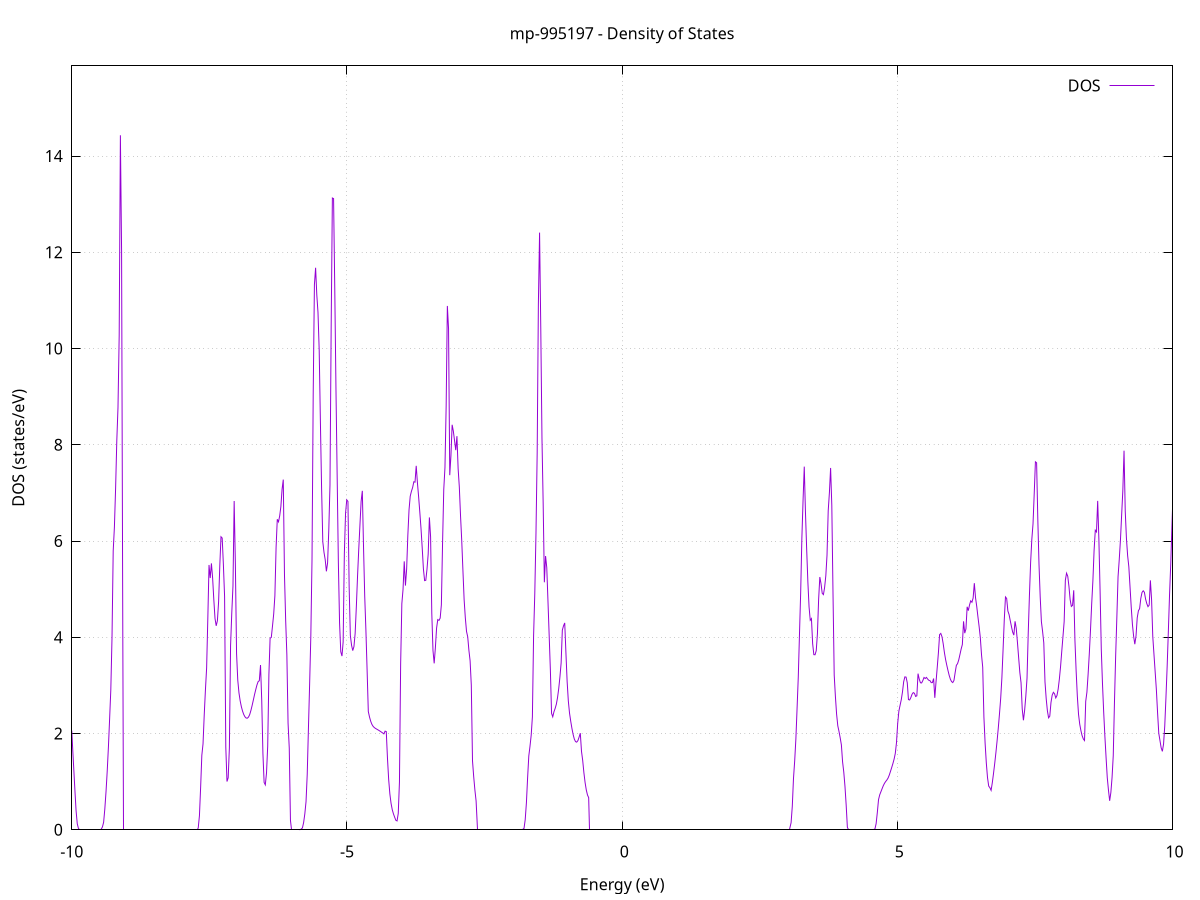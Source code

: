 set title 'mp-995197 - Density of States'
set xlabel 'Energy (eV)'
set ylabel 'DOS (states/eV)'
set grid
set xrange [-10:10]
set yrange [0:15.874]
set xzeroaxis lt -1
set terminal png size 800,600
set output 'mp-995197_dos_gnuplot.png'
plot '-' using 1:2 with lines title 'DOS'
-18.757500 0.000000
-18.735700 0.000000
-18.713900 0.000000
-18.692200 0.000000
-18.670400 0.000000
-18.648700 0.000000
-18.626900 0.000000
-18.605100 0.000000
-18.583400 0.000000
-18.561600 0.000000
-18.539800 0.000000
-18.518100 0.000000
-18.496300 0.000000
-18.474600 0.000000
-18.452800 0.000000
-18.431000 0.000000
-18.409300 0.000000
-18.387500 0.000000
-18.365800 0.000000
-18.344000 0.000000
-18.322200 0.000000
-18.300500 0.000000
-18.278700 0.000000
-18.256900 0.000000
-18.235200 0.000000
-18.213400 0.000000
-18.191700 0.000000
-18.169900 0.000000
-18.148100 0.000000
-18.126400 0.000000
-18.104600 0.000000
-18.082900 0.000000
-18.061100 0.000000
-18.039300 0.000000
-18.017600 0.000000
-17.995800 0.000000
-17.974000 0.000000
-17.952300 0.000000
-17.930500 0.000000
-17.908800 0.000000
-17.887000 0.000000
-17.865200 0.000000
-17.843500 0.000000
-17.821700 0.000000
-17.799900 0.000000
-17.778200 0.000000
-17.756400 0.000000
-17.734700 0.000000
-17.712900 0.000000
-17.691100 0.000000
-17.669400 0.000000
-17.647600 0.000000
-17.625900 0.000000
-17.604100 0.000000
-17.582300 0.000000
-17.560600 0.000000
-17.538800 0.000000
-17.517000 0.000000
-17.495300 0.000000
-17.473500 0.000000
-17.451800 0.000000
-17.430000 0.000000
-17.408200 0.000000
-17.386500 0.000000
-17.364700 0.000000
-17.342900 0.000000
-17.321200 0.000000
-17.299400 0.000000
-17.277700 0.000000
-17.255900 0.000000
-17.234100 0.000000
-17.212400 0.000000
-17.190600 0.000000
-17.168900 0.000000
-17.147100 0.000000
-17.125300 0.000000
-17.103600 0.000000
-17.081800 0.000000
-17.060000 0.000000
-17.038300 0.000000
-17.016500 0.000000
-16.994800 0.000000
-16.973000 0.000000
-16.951200 0.000000
-16.929500 0.000000
-16.907700 0.000000
-16.885900 0.000000
-16.864200 0.000000
-16.842400 0.000000
-16.820700 0.000000
-16.798900 0.000000
-16.777100 0.004400
-16.755400 0.669600
-16.733600 3.167300
-16.711900 5.833600
-16.690100 6.596200
-16.668300 9.442000
-16.646600 9.732300
-16.624800 8.279300
-16.603000 7.710900
-16.581300 7.729100
-16.559500 8.950400
-16.537800 10.431700
-16.516000 7.402600
-16.494200 4.237000
-16.472500 1.490600
-16.450700 0.095100
-16.428900 0.000000
-16.407200 0.000000
-16.385400 0.000000
-16.363700 0.000000
-16.341900 0.000000
-16.320100 0.000000
-16.298400 0.000000
-16.276600 0.000000
-16.254900 0.000000
-16.233100 0.000000
-16.211300 0.000000
-16.189600 0.000000
-16.167800 0.000000
-16.146000 0.000000
-16.124300 0.000000
-16.102500 0.000000
-16.080800 0.000000
-16.059000 0.000000
-16.037200 0.000000
-16.015500 0.000000
-15.993700 0.000000
-15.971900 0.000000
-15.950200 0.000000
-15.928400 0.000000
-15.906700 0.000000
-15.884900 0.000000
-15.863100 0.000000
-15.841400 0.000000
-15.819600 0.000000
-15.797900 0.000000
-15.776100 0.000000
-15.754300 0.000000
-15.732600 0.000000
-15.710800 0.000000
-15.689000 0.000000
-15.667300 0.000000
-15.645500 0.000000
-15.623800 0.000000
-15.602000 0.000000
-15.580200 0.000000
-15.558500 0.000000
-15.536700 0.000000
-15.515000 0.000000
-15.493200 0.000000
-15.471400 0.047900
-15.449700 0.486500
-15.427900 1.352000
-15.406100 2.826100
-15.384400 4.243200
-15.362600 3.640800
-15.340900 3.587400
-15.319100 3.373800
-15.297300 3.101500
-15.275600 2.800100
-15.253800 2.472200
-15.232000 2.220000
-15.210300 2.056700
-15.188500 1.947400
-15.166800 1.857000
-15.145000 1.782900
-15.123200 1.724600
-15.101500 1.676300
-15.079700 1.633800
-15.058000 1.596900
-15.036200 1.565900
-15.014400 1.541700
-14.992700 1.523800
-14.970900 1.510800
-14.949100 1.502500
-14.927400 1.499000
-14.905600 1.500300
-14.883900 1.507200
-14.862100 1.522300
-14.840300 1.546400
-14.818600 1.579400
-14.796800 1.621400
-14.775000 1.672300
-14.753300 1.727500
-14.731500 1.782100
-14.709800 1.836200
-14.688000 1.890000
-14.666200 1.944000
-14.644500 1.988300
-14.622700 2.022600
-14.601000 2.227100
-14.579200 2.164500
-14.557400 1.877000
-14.535700 1.593000
-14.513900 1.312300
-14.492100 1.035000
-14.470400 0.825800
-14.448600 0.714300
-14.426900 0.620700
-14.405100 0.528500
-14.383300 0.437700
-14.361600 0.348300
-14.339800 0.260200
-14.318000 0.178600
-14.296300 0.127100
-14.274500 0.092900
-14.252800 0.063100
-14.231000 0.037800
-14.209200 0.017000
-14.187500 0.002200
-14.165700 0.000000
-14.144000 0.000000
-14.122200 0.000000
-14.100400 0.003300
-14.078700 0.030400
-14.056900 0.070200
-14.035100 0.121000
-14.013400 0.182500
-13.991600 0.307300
-13.969900 0.458200
-13.948100 0.617800
-13.926300 0.786000
-13.904600 0.979300
-13.882800 1.367400
-13.861000 1.798200
-13.839300 2.258000
-13.817500 2.746700
-13.795800 3.264400
-13.774000 3.496700
-13.752200 3.532200
-13.730500 3.587000
-13.708700 3.648000
-13.687000 3.715200
-13.665200 3.793300
-13.643400 4.755100
-13.621700 7.316800
-13.599900 15.288300
-13.578100 17.750400
-13.556400 11.376400
-13.534600 7.819300
-13.512900 3.227400
-13.491100 2.394900
-13.469300 2.376300
-13.447600 2.296100
-13.425800 2.154500
-13.404000 1.985600
-13.382300 1.852100
-13.360500 1.730800
-13.338800 1.621800
-13.317000 1.524900
-13.295200 1.440300
-13.273500 1.367900
-13.251700 1.307700
-13.230000 1.263300
-13.208200 1.225500
-13.186400 1.190800
-13.164700 1.159100
-13.142900 1.130400
-13.121100 1.104600
-13.099400 1.083900
-13.077600 1.065800
-13.055900 1.049600
-13.034100 1.035100
-13.012300 1.022500
-12.990600 1.011700
-12.968800 1.003600
-12.947000 0.996900
-12.925300 0.991700
-12.903500 0.988000
-12.881800 0.985800
-12.860000 0.985000
-12.838200 0.985600
-12.816500 0.987900
-12.794700 0.992700
-12.773000 1.000200
-12.751200 1.010400
-12.729400 1.023300
-12.707700 1.039000
-12.685900 1.057400
-12.664100 1.078500
-12.642400 1.102400
-12.620600 1.128900
-12.598900 1.156100
-12.577100 1.182500
-12.555300 1.207900
-12.533600 1.232400
-12.511800 1.256000
-12.490100 1.278600
-12.468300 1.300300
-12.446500 1.321000
-12.424800 1.342700
-12.403000 1.367400
-12.381200 1.386400
-12.359500 1.399100
-12.337700 1.405600
-12.316000 1.405900
-12.294200 1.399900
-12.272400 1.777300
-12.250700 1.526700
-12.228900 1.254400
-12.207100 0.998700
-12.185400 0.759700
-12.163600 0.537300
-12.141900 0.418200
-12.120100 0.344700
-12.098300 0.274600
-12.076600 0.207800
-12.054800 0.144500
-12.033100 0.084900
-12.011300 0.054400
-11.989500 0.032600
-11.967800 0.015400
-11.946000 0.003700
-11.924200 0.000000
-11.902500 0.000000
-11.880700 0.000000
-11.859000 0.000000
-11.837200 0.000000
-11.815400 0.000000
-11.793700 0.000000
-11.771900 0.000000
-11.750100 0.000000
-11.728400 0.000000
-11.706600 0.000000
-11.684900 0.000000
-11.663100 0.000000
-11.641300 0.000000
-11.619600 0.001700
-11.597800 0.008300
-11.576100 0.020800
-11.554300 0.038900
-11.532500 0.060900
-11.510800 0.087400
-11.489000 0.132300
-11.467200 0.195200
-11.445500 0.260700
-11.423700 0.327600
-11.402000 0.395900
-11.380200 0.465700
-11.358400 0.536800
-11.336700 0.609400
-11.314900 0.776100
-11.293100 0.992800
-11.271400 1.214700
-11.249600 1.441600
-11.227900 1.673500
-11.206100 1.890300
-11.184300 1.583800
-11.162600 1.569200
-11.140800 1.549000
-11.119100 1.523300
-11.097300 1.493400
-11.075500 1.463000
-11.053800 1.433600
-11.032000 1.404000
-11.010200 1.373500
-10.988500 1.342100
-10.966700 1.309900
-10.945000 1.277900
-10.923200 1.247800
-10.901400 1.220700
-10.879700 1.197600
-10.857900 1.178300
-10.836100 1.163000
-10.814400 1.151600
-10.792600 1.144100
-10.770900 1.140100
-10.749100 1.139200
-10.727300 1.140800
-10.705600 1.144700
-10.683800 1.150800
-10.662100 1.159100
-10.640300 1.169700
-10.618500 1.182600
-10.596800 1.198200
-10.575000 1.218300
-10.553200 1.242400
-10.531500 1.269600
-10.509700 1.300200
-10.488000 1.334100
-10.466200 1.371200
-10.444400 1.412000
-10.422700 1.468800
-10.400900 1.535900
-10.379100 1.612500
-10.357400 1.698700
-10.335600 1.893700
-10.313900 3.189600
-10.292100 4.883800
-10.270300 7.254900
-10.248600 9.207500
-10.226800 14.676400
-10.205100 15.932700
-10.183300 12.207400
-10.161500 10.934000
-10.139800 8.207800
-10.118000 7.141300
-10.096200 6.423600
-10.074500 5.440300
-10.052700 4.354200
-10.031000 3.323700
-10.009200 2.276700
-9.987400 1.761900
-9.965700 1.297700
-9.943900 0.832700
-9.922200 0.396900
-9.900400 0.123600
-9.878600 0.025900
-9.856900 0.000000
-9.835100 0.000000
-9.813300 0.000000
-9.791600 0.000000
-9.769800 0.000000
-9.748100 0.000000
-9.726300 0.000000
-9.704500 0.000000
-9.682800 0.000000
-9.661000 0.000000
-9.639200 0.000000
-9.617500 0.000000
-9.595700 0.000000
-9.574000 0.000000
-9.552200 0.000000
-9.530400 0.000000
-9.508700 0.000000
-9.486900 0.000000
-9.465200 0.011700
-9.443400 0.059200
-9.421600 0.154900
-9.399900 0.432200
-9.378100 0.791000
-9.356300 1.218100
-9.334600 1.719000
-9.312800 2.301600
-9.291100 2.907400
-9.269300 3.990100
-9.247500 5.797500
-9.225800 6.286800
-9.204000 7.096100
-9.182200 8.088900
-9.160500 8.773600
-9.138700 10.274700
-9.117000 14.431300
-9.095200 12.022600
-9.073400 4.114800
-9.051700 0.000000
-9.029900 0.000000
-9.008200 0.000000
-8.986400 0.000000
-8.964600 0.000000
-8.942900 0.000000
-8.921100 0.000000
-8.899300 0.000000
-8.877600 0.000000
-8.855800 0.000000
-8.834100 0.000000
-8.812300 0.000000
-8.790500 0.000000
-8.768800 0.000000
-8.747000 0.000000
-8.725200 0.000000
-8.703500 0.000000
-8.681700 0.000000
-8.660000 0.000000
-8.638200 0.000000
-8.616400 0.000000
-8.594700 0.000000
-8.572900 0.000000
-8.551200 0.000000
-8.529400 0.000000
-8.507600 0.000000
-8.485900 0.000000
-8.464100 0.000000
-8.442300 0.000000
-8.420600 0.000000
-8.398800 0.000000
-8.377100 0.000000
-8.355300 0.000000
-8.333500 0.000000
-8.311800 0.000000
-8.290000 0.000000
-8.268200 0.000000
-8.246500 0.000000
-8.224700 0.000000
-8.203000 0.000000
-8.181200 0.000000
-8.159400 0.000000
-8.137700 0.000000
-8.115900 0.000000
-8.094200 0.000000
-8.072400 0.000000
-8.050600 0.000000
-8.028900 0.000000
-8.007100 0.000000
-7.985300 0.000000
-7.963600 0.000000
-7.941800 0.000000
-7.920100 0.000000
-7.898300 0.000000
-7.876500 0.000000
-7.854800 0.000000
-7.833000 0.000000
-7.811200 0.000000
-7.789500 0.000000
-7.767700 0.000000
-7.746000 0.000000
-7.724200 0.000000
-7.702400 0.040300
-7.680700 0.291500
-7.658900 0.886400
-7.637200 1.547500
-7.615400 1.784300
-7.593600 2.386100
-7.571900 2.903700
-7.550100 3.363700
-7.528300 4.394500
-7.506600 5.502600
-7.484800 5.231500
-7.463100 5.535900
-7.441300 5.235000
-7.419500 4.782600
-7.397800 4.392200
-7.376000 4.238300
-7.354200 4.343800
-7.332500 4.737000
-7.310700 5.488700
-7.289000 6.089200
-7.267200 6.062200
-7.245400 5.507000
-7.223700 4.846700
-7.201900 1.721300
-7.180200 1.002800
-7.158400 1.080600
-7.136600 1.701600
-7.114900 3.827300
-7.093100 4.505500
-7.071300 5.063400
-7.049600 6.831900
-7.027800 5.525600
-7.006100 3.663500
-6.984300 3.109200
-6.962500 2.846300
-6.940800 2.679900
-6.919000 2.558400
-6.897300 2.465300
-6.875500 2.395200
-6.853700 2.348100
-6.832000 2.321900
-6.810200 2.318900
-6.788400 2.343100
-6.766700 2.396200
-6.744900 2.481200
-6.723200 2.583400
-6.701400 2.694500
-6.679600 2.808900
-6.657900 2.911300
-6.636100 3.007600
-6.614300 3.078600
-6.592600 3.097500
-6.570800 3.423000
-6.549100 2.702800
-6.527300 1.586600
-6.505500 0.984500
-6.483800 0.933600
-6.462000 1.180200
-6.440300 1.738100
-6.418500 3.229200
-6.396700 3.982000
-6.375000 3.996900
-6.353200 4.234400
-6.331400 4.483300
-6.309700 4.864700
-6.287900 5.867600
-6.266200 6.452300
-6.244400 6.399100
-6.222600 6.521300
-6.200900 6.717500
-6.179100 7.077500
-6.157300 7.276700
-6.135600 5.303200
-6.113800 4.347300
-6.092100 3.637200
-6.070300 2.217000
-6.048500 1.695000
-6.026800 0.194500
-6.005000 0.000000
-5.983300 0.000000
-5.961500 0.000000
-5.939700 0.000000
-5.918000 0.000000
-5.896200 0.000000
-5.874400 0.000000
-5.852700 0.002600
-5.830900 0.014300
-5.809200 0.039500
-5.787400 0.150800
-5.765600 0.332400
-5.743900 0.583400
-5.722100 1.152300
-5.700300 2.102500
-5.678600 3.022600
-5.656800 4.024400
-5.635100 5.621500
-5.613300 9.083700
-5.591500 11.326000
-5.569800 11.678900
-5.548000 11.111200
-5.526300 10.747800
-5.504500 9.962600
-5.482700 8.477400
-5.461000 7.091000
-5.439200 5.983100
-5.417400 5.764900
-5.395700 5.614700
-5.373900 5.370500
-5.352200 5.547200
-5.330400 6.229700
-5.308600 7.163200
-5.286900 10.462200
-5.265100 13.128300
-5.243300 13.115700
-5.221600 11.232600
-5.199800 9.152700
-5.178100 7.340100
-5.156300 5.547600
-5.134500 4.296600
-5.112800 3.699800
-5.091000 3.609400
-5.069300 3.904700
-5.047500 5.740700
-5.025700 6.578900
-5.004000 6.856500
-4.982200 6.823200
-4.960400 5.053300
-4.938700 4.039000
-4.916900 3.836900
-4.895200 3.723400
-4.873400 3.805200
-4.851600 4.078700
-4.829900 4.629900
-4.808100 5.264300
-4.786300 5.820500
-4.764600 6.326800
-4.742800 6.823700
-4.721100 7.043500
-4.699300 5.883500
-4.677500 4.855600
-4.655800 4.141300
-4.634000 3.311700
-4.612300 2.457900
-4.590500 2.343900
-4.568700 2.254900
-4.547000 2.190900
-4.525200 2.150000
-4.503400 2.124100
-4.481700 2.106100
-4.459900 2.091700
-4.438200 2.077200
-4.416400 2.061800
-4.394600 2.045700
-4.372900 2.028900
-4.351100 2.011300
-4.329400 1.992900
-4.307600 2.049300
-4.285800 2.041100
-4.264100 1.487100
-4.242300 1.044900
-4.220500 0.744000
-4.198800 0.548100
-4.177000 0.416400
-4.155300 0.330200
-4.133500 0.260600
-4.111700 0.196400
-4.090000 0.183700
-4.068200 0.340200
-4.046400 0.990400
-4.024700 3.444300
-4.002900 4.700300
-3.981200 4.993700
-3.959400 5.578300
-3.937600 5.074000
-3.915900 5.417100
-3.894100 6.115600
-3.872400 6.646200
-3.850600 6.932500
-3.828800 7.033500
-3.807100 7.111100
-3.785300 7.231500
-3.763500 7.223500
-3.741800 7.563100
-3.720000 7.213800
-3.698300 6.923600
-3.676500 6.601100
-3.654700 6.261100
-3.633000 5.861900
-3.611200 5.423500
-3.589400 5.177700
-3.567700 5.184800
-3.545900 5.415200
-3.524200 5.728900
-3.502400 6.490300
-3.480600 6.088600
-3.458900 4.501200
-3.437100 3.724700
-3.415400 3.458500
-3.393600 3.783700
-3.371800 4.190700
-3.350100 4.367700
-3.328300 4.351000
-3.306500 4.398800
-3.284800 4.673300
-3.263000 5.956000
-3.241300 7.069200
-3.219500 7.526000
-3.197700 8.805200
-3.176000 10.885400
-3.154200 10.409400
-3.132400 7.368200
-3.110700 7.776000
-3.088900 8.415900
-3.067200 8.283300
-3.045400 8.086800
-3.023600 7.889100
-3.001900 8.179800
-2.980100 7.503700
-2.958400 7.121300
-2.936600 6.527700
-2.914800 6.010000
-2.893100 5.388700
-2.871300 4.782800
-2.849500 4.404300
-2.827800 4.122900
-2.806000 4.008400
-2.784300 3.727200
-2.762500 3.509500
-2.740700 3.003900
-2.719000 1.431900
-2.697200 1.102400
-2.675400 0.824900
-2.653700 0.599200
-2.631900 0.000000
-2.610200 0.000000
-2.588400 0.000000
-2.566600 0.000000
-2.544900 0.000000
-2.523100 0.000000
-2.501400 0.000000
-2.479600 0.000000
-2.457800 0.000000
-2.436100 0.000000
-2.414300 0.000000
-2.392500 0.000000
-2.370800 0.000000
-2.349000 0.000000
-2.327300 0.000000
-2.305500 0.000000
-2.283700 0.000000
-2.262000 0.000000
-2.240200 0.000000
-2.218400 0.000000
-2.196700 0.000000
-2.174900 0.000000
-2.153200 0.000000
-2.131400 0.000000
-2.109600 0.000000
-2.087900 0.000000
-2.066100 0.000000
-2.044400 0.000000
-2.022600 0.000000
-2.000800 0.000000
-1.979100 0.000000
-1.957300 0.000000
-1.935500 0.000000
-1.913800 0.000000
-1.892000 0.000000
-1.870300 0.000000
-1.848500 0.000000
-1.826700 0.000000
-1.805000 0.000000
-1.783200 0.027700
-1.761500 0.208600
-1.739700 0.558100
-1.717900 1.076500
-1.696200 1.532700
-1.674400 1.734800
-1.652600 1.966500
-1.630900 2.345100
-1.609100 4.031700
-1.587400 4.907100
-1.565600 6.163200
-1.543800 7.833500
-1.522100 10.925700
-1.500300 12.409400
-1.478500 10.422600
-1.456800 8.141300
-1.435000 6.781400
-1.413300 5.143000
-1.391500 5.688600
-1.369700 5.449800
-1.348000 4.758700
-1.326200 4.045500
-1.304500 3.330500
-1.282700 2.419000
-1.260900 2.347200
-1.239200 2.452500
-1.217400 2.521500
-1.195600 2.609000
-1.173900 2.747300
-1.152100 2.936500
-1.130400 3.176500
-1.108600 3.467300
-1.086800 4.149100
-1.065100 4.238300
-1.043300 4.298500
-1.021500 3.674100
-0.999800 3.085100
-0.978000 2.677300
-0.956300 2.426100
-0.934500 2.257200
-0.912700 2.108000
-0.891000 1.981300
-0.869200 1.885700
-0.847500 1.832400
-0.825700 1.821200
-0.803900 1.852200
-0.782200 1.925400
-0.760400 2.007700
-0.738600 1.629600
-0.716900 1.440500
-0.695100 1.187000
-0.673400 0.983000
-0.651600 0.828300
-0.629800 0.723100
-0.608100 0.667300
-0.586300 0.000000
-0.564500 0.000000
-0.542800 0.000000
-0.521000 0.000000
-0.499300 0.000000
-0.477500 0.000000
-0.455700 0.000000
-0.434000 0.000000
-0.412200 0.000000
-0.390500 0.000000
-0.368700 0.000000
-0.346900 0.000000
-0.325200 0.000000
-0.303400 0.000000
-0.281600 0.000000
-0.259900 0.000000
-0.238100 0.000000
-0.216400 0.000000
-0.194600 0.000000
-0.172800 0.000000
-0.151100 0.000000
-0.129300 0.000000
-0.107500 0.000000
-0.085800 0.000000
-0.064000 0.000000
-0.042300 0.000000
-0.020500 0.000000
0.001300 0.000000
0.023000 0.000000
0.044800 0.000000
0.066500 0.000000
0.088300 0.000000
0.110100 0.000000
0.131800 0.000000
0.153600 0.000000
0.175400 0.000000
0.197100 0.000000
0.218900 0.000000
0.240600 0.000000
0.262400 0.000000
0.284200 0.000000
0.305900 0.000000
0.327700 0.000000
0.349500 0.000000
0.371200 0.000000
0.393000 0.000000
0.414700 0.000000
0.436500 0.000000
0.458300 0.000000
0.480000 0.000000
0.501800 0.000000
0.523500 0.000000
0.545300 0.000000
0.567100 0.000000
0.588800 0.000000
0.610600 0.000000
0.632400 0.000000
0.654100 0.000000
0.675900 0.000000
0.697600 0.000000
0.719400 0.000000
0.741200 0.000000
0.762900 0.000000
0.784700 0.000000
0.806500 0.000000
0.828200 0.000000
0.850000 0.000000
0.871700 0.000000
0.893500 0.000000
0.915300 0.000000
0.937000 0.000000
0.958800 0.000000
0.980500 0.000000
1.002300 0.000000
1.024100 0.000000
1.045800 0.000000
1.067600 0.000000
1.089400 0.000000
1.111100 0.000000
1.132900 0.000000
1.154600 0.000000
1.176400 0.000000
1.198200 0.000000
1.219900 0.000000
1.241700 0.000000
1.263400 0.000000
1.285200 0.000000
1.307000 0.000000
1.328700 0.000000
1.350500 0.000000
1.372300 0.000000
1.394000 0.000000
1.415800 0.000000
1.437500 0.000000
1.459300 0.000000
1.481100 0.000000
1.502800 0.000000
1.524600 0.000000
1.546400 0.000000
1.568100 0.000000
1.589900 0.000000
1.611600 0.000000
1.633400 0.000000
1.655200 0.000000
1.676900 0.000000
1.698700 0.000000
1.720400 0.000000
1.742200 0.000000
1.764000 0.000000
1.785700 0.000000
1.807500 0.000000
1.829300 0.000000
1.851000 0.000000
1.872800 0.000000
1.894500 0.000000
1.916300 0.000000
1.938100 0.000000
1.959800 0.000000
1.981600 0.000000
2.003400 0.000000
2.025100 0.000000
2.046900 0.000000
2.068600 0.000000
2.090400 0.000000
2.112200 0.000000
2.133900 0.000000
2.155700 0.000000
2.177400 0.000000
2.199200 0.000000
2.221000 0.000000
2.242700 0.000000
2.264500 0.000000
2.286300 0.000000
2.308000 0.000000
2.329800 0.000000
2.351500 0.000000
2.373300 0.000000
2.395100 0.000000
2.416800 0.000000
2.438600 0.000000
2.460400 0.000000
2.482100 0.000000
2.503900 0.000000
2.525600 0.000000
2.547400 0.000000
2.569200 0.000000
2.590900 0.000000
2.612700 0.000000
2.634400 0.000000
2.656200 0.000000
2.678000 0.000000
2.699700 0.000000
2.721500 0.000000
2.743300 0.000000
2.765000 0.000000
2.786800 0.000000
2.808500 0.000000
2.830300 0.000000
2.852100 0.000000
2.873800 0.000000
2.895600 0.000000
2.917400 0.000000
2.939100 0.000000
2.960900 0.000000
2.982600 0.000000
3.004400 0.000000
3.026200 0.000000
3.047900 0.000000
3.069700 0.147200
3.091400 0.484000
3.113200 1.065100
3.135000 1.429800
3.156700 1.886700
3.178500 2.522300
3.200300 3.170600
3.222000 4.052500
3.243800 4.922200
3.265500 6.055900
3.287300 6.848000
3.309100 7.546600
3.330800 6.599900
3.352600 5.837900
3.374400 5.155000
3.396100 4.632600
3.417900 4.353600
3.439600 4.388200
3.461400 3.868700
3.483200 3.638800
3.504900 3.636600
3.526700 3.722000
3.548400 4.075800
3.570200 4.792100
3.592000 5.252200
3.613700 5.113900
3.635500 4.913100
3.657300 4.886500
3.679000 5.036100
3.700800 5.279400
3.722500 5.706300
3.744300 6.629900
3.766100 7.007600
3.787800 7.518900
3.809600 6.738600
3.831300 4.912900
3.853100 3.218300
3.874900 2.770400
3.896600 2.402700
3.918400 2.159700
3.940200 2.044300
3.961900 1.911900
3.983700 1.763400
4.005400 1.411500
4.027200 1.196600
4.049000 0.899500
4.070700 0.511600
4.092500 0.048300
4.114300 0.000000
4.136000 0.000000
4.157800 0.000000
4.179500 0.000000
4.201300 0.000000
4.223100 0.000000
4.244800 0.000000
4.266600 0.000000
4.288300 0.000000
4.310100 0.000000
4.331900 0.000000
4.353600 0.000000
4.375400 0.000000
4.397200 0.000000
4.418900 0.000000
4.440700 0.000000
4.462400 0.000000
4.484200 0.000000
4.506000 0.000000
4.527700 0.000000
4.549500 0.000000
4.571300 0.000000
4.593000 0.015400
4.614800 0.127500
4.636500 0.357300
4.658300 0.625200
4.680100 0.726200
4.701800 0.790100
4.723600 0.854500
4.745300 0.916600
4.767100 0.966300
4.788900 1.003600
4.810600 1.035300
4.832400 1.076000
4.854200 1.137600
4.875900 1.214300
4.897700 1.292800
4.919400 1.375100
4.941200 1.467100
4.963000 1.585800
4.984700 1.808400
5.006500 2.207000
5.028300 2.465700
5.050000 2.586600
5.071800 2.702700
5.093500 2.862100
5.115300 3.075400
5.137100 3.177400
5.158800 3.172300
5.180600 3.055200
5.202300 2.705600
5.224100 2.697400
5.245900 2.747800
5.267600 2.816000
5.289400 2.850700
5.311200 2.835800
5.332900 2.770800
5.354700 2.783800
5.376400 3.244700
5.398200 3.130600
5.420000 3.055000
5.441700 3.051200
5.463500 3.100700
5.485300 3.164800
5.507000 3.143300
5.528800 3.166400
5.550500 3.132800
5.572300 3.106400
5.594100 3.098000
5.615800 3.057200
5.637600 3.058600
5.659300 3.142800
5.681100 2.742400
5.702900 3.068700
5.724600 3.364800
5.746400 3.675500
5.768200 4.055600
5.789900 4.079800
5.811700 4.011500
5.833400 3.867200
5.855200 3.686000
5.877000 3.538300
5.898700 3.419400
5.920500 3.309800
5.942300 3.208400
5.964000 3.128500
5.985800 3.078700
6.007500 3.059100
6.029300 3.104000
6.051100 3.267800
6.072800 3.417300
6.094600 3.452400
6.116300 3.531200
6.138100 3.642900
6.159900 3.756600
6.181600 3.849600
6.203400 4.331400
6.225200 4.085600
6.246900 4.174600
6.268700 4.633800
6.290400 4.554400
6.312200 4.672700
6.334000 4.757200
6.355700 4.727800
6.377500 4.816000
6.399300 5.123800
6.421000 4.822900
6.442800 4.641300
6.464500 4.426600
6.486300 4.222900
6.508100 3.992900
6.529800 3.637300
6.551600 3.378000
6.573300 2.341800
6.595100 1.800800
6.616900 1.390800
6.638600 1.085200
6.660400 0.907900
6.682200 0.874100
6.703900 0.819000
6.725700 0.976800
6.747400 1.165300
6.769200 1.373000
6.791000 1.599600
6.812700 1.845300
6.834500 2.113000
6.856200 2.407600
6.878000 2.728700
6.899800 3.156300
6.921500 3.741100
6.943300 4.362600
6.965100 4.838200
6.986800 4.807100
7.008600 4.547000
7.030300 4.473200
7.052100 4.345900
7.073900 4.222400
7.095600 4.107800
7.117400 4.044500
7.139200 4.332200
7.160900 4.185300
7.182700 3.893400
7.204400 3.577200
7.226200 3.267300
7.248000 3.056300
7.269700 2.509500
7.291500 2.275100
7.313200 2.481800
7.335000 2.778900
7.356800 3.152200
7.378500 4.078600
7.400300 4.868400
7.422100 5.555400
7.443800 6.034100
7.465600 6.356900
7.487300 6.981200
7.509100 7.646100
7.530900 7.625400
7.552600 6.457600
7.574400 5.515800
7.596200 4.838500
7.617900 4.324500
7.639700 4.120700
7.661400 3.883400
7.683200 3.074200
7.705000 2.724900
7.726700 2.474000
7.748500 2.326100
7.770200 2.359400
7.792000 2.644100
7.813800 2.797300
7.835500 2.856600
7.857300 2.825800
7.879100 2.740000
7.900800 2.790000
7.922600 2.923300
7.944300 3.131100
7.966100 3.391100
7.987900 3.709800
8.009600 4.012500
8.031400 4.325800
8.053200 5.186300
8.074900 5.331900
8.096700 5.268200
8.118400 5.059000
8.140200 4.782300
8.162000 4.641000
8.183700 4.662800
8.205500 4.976500
8.227200 3.939200
8.249000 3.303100
8.270800 2.777500
8.292500 2.400800
8.314300 2.194900
8.336100 2.059100
8.357800 1.955200
8.379600 1.887500
8.401300 1.854600
8.423100 2.668000
8.444900 2.859000
8.466600 3.229500
8.488400 3.660400
8.510200 4.154000
8.531900 4.699400
8.553700 5.179400
8.575400 5.805900
8.597200 6.224500
8.619000 6.190000
8.640700 6.834700
8.662500 6.028900
8.684200 4.970000
8.706000 3.750900
8.727800 3.035800
8.749500 2.447700
8.771300 1.945800
8.793100 1.502200
8.814800 1.083000
8.836600 0.823000
8.858300 0.602200
8.880100 0.774800
8.901900 1.086700
8.923600 1.541900
8.945400 2.645200
8.967200 3.614900
8.988900 4.417900
9.010700 5.260600
9.032400 5.614900
9.054200 6.021000
9.076000 6.541200
9.097700 7.052000
9.119500 7.877300
9.141200 6.624100
9.163000 6.057200
9.184800 5.695900
9.206500 5.466900
9.228300 5.048300
9.250100 4.627200
9.271800 4.267300
9.293600 4.021600
9.315300 3.856300
9.337100 4.026900
9.358900 4.403100
9.380600 4.551000
9.402400 4.594600
9.424100 4.807100
9.445900 4.931000
9.467700 4.966300
9.489400 4.935200
9.511200 4.792900
9.533000 4.698700
9.554700 4.636500
9.576500 4.669900
9.598200 5.183300
9.620000 4.781000
9.641800 4.012400
9.663500 3.642400
9.685300 3.276700
9.707100 2.909200
9.728800 2.432400
9.750600 2.006000
9.772300 1.853800
9.794100 1.703500
9.815900 1.629500
9.837600 1.781300
9.859400 2.159900
9.881100 2.748800
9.902900 3.390200
9.924700 4.124200
9.946400 4.886700
9.968200 5.527500
9.990000 6.325700
10.011700 7.056000
10.033500 7.565300
10.055200 8.239000
10.077000 8.198800
10.098800 7.049900
10.120500 6.593100
10.142300 5.525500
10.164100 4.690000
10.185800 4.648400
10.207600 4.865300
10.229300 4.577600
10.251100 4.120100
10.272900 3.901700
10.294600 4.075800
10.316400 4.472600
10.338100 5.044400
10.359900 5.681700
10.381700 6.055000
10.403400 6.502500
10.425200 7.040700
10.447000 6.247700
10.468700 6.144000
10.490500 5.707400
10.512200 5.481300
10.534000 6.165600
10.555800 7.013800
10.577500 7.799400
10.599300 8.401700
10.621100 8.999200
10.642800 8.636300
10.664600 8.580000
10.686300 8.493300
10.708100 6.589700
10.729900 5.532400
10.751600 4.762500
10.773400 4.314600
10.795100 4.143400
10.816900 4.195400
10.838700 4.793400
10.860400 5.736000
10.882200 6.425500
10.904000 7.911400
10.925700 8.242000
10.947500 7.653400
10.969200 7.419600
10.991000 6.913500
11.012800 6.265200
11.034500 5.550700
11.056300 4.898500
11.078100 4.489600
11.099800 4.448600
11.121600 4.935300
11.143300 5.418500
11.165100 5.771400
11.186900 5.998200
11.208600 6.115500
11.230400 5.941200
11.252100 5.962800
11.273900 6.053600
11.295700 6.312800
11.317400 6.400300
11.339200 6.389700
11.361000 6.277200
11.382700 5.934800
11.404500 5.497100
11.426200 5.034900
11.448000 4.983200
11.469800 4.019900
11.491500 3.100600
11.513300 2.642600
11.535100 2.316100
11.556800 2.076200
11.578600 1.991200
11.600300 2.066500
11.622100 2.580800
11.643900 3.559300
11.665600 4.441300
11.687400 5.409300
11.709100 6.390300
11.730900 7.334600
11.752700 8.482100
11.774400 10.790700
11.796200 9.118300
11.818000 7.524600
11.839700 6.164700
11.861500 5.159700
11.883200 4.359400
11.905000 3.569100
11.926800 2.865200
11.948500 3.060800
11.970300 3.398400
11.992100 4.071200
12.013800 5.077300
12.035600 7.321200
12.057300 10.200600
12.079100 10.606000
12.100900 9.702700
12.122600 8.380600
12.144400 7.121600
12.166100 6.247200
12.187900 5.313100
12.209700 4.642500
12.231400 4.149400
12.253200 4.403100
12.275000 4.791600
12.296700 5.016900
12.318500 5.293300
12.340200 5.823600
12.362000 7.274700
12.383800 8.410300
12.405500 8.517900
12.427300 8.212700
12.449000 7.637200
12.470800 6.497700
12.492600 5.449700
12.514300 4.591100
12.536100 3.978700
12.557900 3.607100
12.579600 3.359200
12.601400 3.557200
12.623100 3.941500
12.644900 4.436200
12.666700 5.287300
12.688400 6.275900
12.710200 7.150800
12.732000 6.262000
12.753700 5.943500
12.775500 5.695400
12.797200 5.543600
12.819000 5.802800
12.840800 5.965500
12.862500 6.108000
12.884300 6.709900
12.906000 7.632700
12.927800 7.416900
12.949600 5.630800
12.971300 5.437300
12.993100 5.866500
13.014900 6.349300
13.036600 6.974900
13.058400 6.989300
13.080100 6.637600
13.101900 6.491900
13.123700 6.355000
13.145400 6.330300
13.167200 6.210200
13.189000 6.494700
13.210700 6.441500
13.232500 5.876700
13.254200 5.744300
13.276000 5.537600
13.297800 5.479700
13.319500 5.901700
13.341300 6.454700
13.363000 6.678200
13.384800 6.652500
13.406600 6.477800
13.428300 6.155000
13.450100 5.896200
13.471900 5.847200
13.493600 5.892700
13.515400 5.663400
13.537100 5.321500
13.558900 5.239600
13.580700 5.099300
13.602400 4.730500
13.624200 4.812300
13.646000 5.180900
13.667700 5.242600
13.689500 5.164000
13.711200 5.508800
13.733000 5.734700
13.754800 5.635900
13.776500 5.531300
13.798300 5.560400
13.820000 5.777000
13.841800 6.210400
13.863600 7.219400
13.885300 6.751800
13.907100 5.221700
13.928900 4.114500
13.950600 3.509000
13.972400 3.313100
13.994100 3.258200
14.015900 3.374800
14.037700 3.569500
14.059400 3.853200
14.081200 4.257500
14.103000 4.778500
14.124700 5.523800
14.146500 5.817200
14.168200 5.867900
14.190000 5.878200
14.211800 5.984700
14.233500 6.039800
14.255300 5.979100
14.277000 5.802300
14.298800 5.442400
14.320600 5.010300
14.342300 4.556200
14.364100 4.056100
14.385900 3.558100
14.407600 3.225300
14.429400 3.060600
14.451100 3.086700
14.472900 3.266700
14.494700 3.661900
14.516400 4.386000
14.538200 5.087700
14.560000 5.792000
14.581700 6.123300
14.603500 6.701500
14.625200 6.464200
14.647000 5.940000
14.668800 5.310700
14.690500 4.775900
14.712300 4.552000
14.734000 4.516100
14.755800 4.348500
14.777600 4.147600
14.799300 3.873200
14.821100 3.732800
14.842900 3.777100
14.864600 3.799500
14.886400 4.084800
14.908100 4.369100
14.929900 4.936300
14.951700 5.232200
14.973400 5.512700
14.995200 5.634200
15.016900 5.796100
15.038700 6.014600
15.060500 6.138600
15.082200 6.167400
15.104000 6.141400
15.125800 6.224800
15.147500 6.329600
15.169300 6.664500
15.191000 6.986000
15.212800 6.613000
15.234600 6.433500
15.256300 6.153300
15.278100 5.833800
15.299900 5.583900
15.321600 5.444900
15.343400 5.209500
15.365100 4.968600
15.386900 4.720100
15.408700 4.444800
15.430400 4.215300
15.452200 3.934300
15.473900 3.677000
15.495700 3.957900
15.517500 4.047300
15.539200 4.132800
15.561000 4.198900
15.582800 4.248700
15.604500 4.290100
15.626300 4.304400
15.648000 4.305800
15.669800 4.296100
15.691600 3.869800
15.713300 3.687200
15.735100 3.671700
15.756900 3.667400
15.778600 3.561200
15.800400 3.695100
15.822100 3.802800
15.843900 3.837800
15.865700 3.869500
15.887400 3.993900
15.909200 4.178400
15.930900 4.830400
15.952700 4.935900
15.974500 4.868900
15.996200 4.649100
16.018000 4.624800
16.039800 4.718800
16.061500 4.398200
16.083300 4.017000
16.105000 3.753100
16.126800 3.606900
16.148600 3.510900
16.170300 3.427300
16.192100 3.325900
16.213900 3.221300
16.235600 3.138700
16.257400 3.104900
16.279100 3.113900
16.300900 3.186200
16.322700 3.249100
16.344400 3.291000
16.366200 3.302400
16.387900 3.330800
16.409700 3.377300
16.431500 3.441400
16.453200 3.506300
16.475000 3.582800
16.496800 3.696300
16.518500 3.865900
16.540300 4.033800
16.562000 4.354700
16.583800 5.006000
16.605600 6.109500
16.627300 7.014900
16.649100 7.873500
16.670900 7.626000
16.692600 7.477600
16.714400 6.474100
16.736100 5.887400
16.757900 5.502900
16.779700 5.361900
16.801400 4.529400
16.823200 4.393800
16.844900 4.237500
16.866700 4.137400
16.888500 4.179400
16.910200 4.563300
16.932000 5.384200
16.953800 4.889400
16.975500 4.912000
16.997300 4.877600
17.019000 4.750300
17.040800 4.939500
17.062600 5.160200
17.084300 5.327300
17.106100 5.344100
17.127900 5.250200
17.149600 5.179700
17.171400 5.202500
17.193100 5.468500
17.214900 5.416800
17.236700 5.439100
17.258400 5.440500
17.280200 5.254100
17.301900 5.072700
17.323700 4.975700
17.345500 4.781600
17.367200 4.282000
17.389000 3.963800
17.410800 3.785300
17.432500 3.678300
17.454300 3.655000
17.476000 3.757500
17.497800 3.978100
17.519600 4.278100
17.541300 4.409700
17.563100 4.583000
17.584800 4.783300
17.606600 4.887100
17.628400 4.903300
17.650100 4.783100
17.671900 4.697800
17.693700 4.529800
17.715400 4.295800
17.737200 3.962700
17.758900 4.022600
17.780700 4.136200
17.802500 3.995600
17.824200 3.870300
17.846000 3.826600
17.867800 3.811100
17.889500 3.895500
17.911300 4.048900
17.933000 4.185500
17.954800 4.328000
17.976600 4.493500
17.998300 4.628200
18.020100 4.901100
18.041800 5.175700
18.063600 5.035800
18.085400 5.102200
18.107100 5.125500
18.128900 5.114400
18.150700 5.047000
18.172400 4.954700
18.194200 4.862500
18.215900 4.803600
18.237700 4.735600
18.259500 4.656500
18.281200 4.549600
18.303000 4.812300
18.324800 5.066400
18.346500 5.319900
18.368300 5.484200
18.390000 5.516900
18.411800 5.717100
18.433600 4.620500
18.455300 4.455200
18.477100 4.238200
18.498800 4.183700
18.520600 4.244100
18.542400 4.323600
18.564100 4.440400
18.585900 4.584000
18.607700 4.804900
18.629400 5.121200
18.651200 5.513700
18.672900 5.681600
18.694700 5.758900
18.716500 5.735600
18.738200 5.688200
18.760000 5.564200
18.781800 5.276900
18.803500 5.094200
18.825300 5.073000
18.847000 5.291500
18.868800 5.124100
18.890600 5.255300
18.912300 5.393300
18.934100 5.511600
18.955800 6.355100
18.977600 6.409700
18.999400 6.514300
19.021100 6.608300
19.042900 6.642400
19.064700 6.596000
19.086400 6.402100
19.108200 6.200000
19.129900 5.982400
19.151700 5.836700
19.173500 5.602000
19.195200 5.647500
19.217000 5.866900
19.238800 6.049400
19.260500 5.998000
19.282300 5.946100
19.304000 6.007000
19.325800 6.121100
19.347600 6.257200
19.369300 6.468700
19.391100 6.366900
19.412800 6.136200
19.434600 5.924000
19.456400 5.685600
19.478100 5.458800
19.499900 5.269400
19.521700 5.016500
19.543400 4.895800
19.565200 4.842100
19.586900 4.770900
19.608700 4.773400
19.630500 4.941300
19.652200 5.282000
19.674000 5.647100
19.695800 5.816500
19.717500 5.992900
19.739300 6.125400
19.761000 6.180700
19.782800 6.157800
19.804600 6.087200
19.826300 5.930700
19.848100 5.772000
19.869800 5.442400
19.891600 5.171500
19.913400 5.146900
19.935100 5.166500
19.956900 5.027400
19.978700 5.105700
20.000400 5.509500
20.022200 6.026400
20.043900 7.161200
20.065700 7.673600
20.087500 7.481800
20.109200 6.863600
20.131000 6.313800
20.152800 5.946800
20.174500 5.725400
20.196300 5.613000
20.218000 5.600800
20.239800 5.615100
20.261600 5.491100
20.283300 5.372300
20.305100 5.220000
20.326800 5.069000
20.348600 4.969700
20.370400 4.966700
20.392100 5.366200
20.413900 5.787400
20.435700 4.832300
20.457400 4.537300
20.479200 4.382600
20.500900 4.275300
20.522700 4.338300
20.544500 4.416300
20.566200 4.487200
20.588000 4.568800
20.609700 4.706900
20.631500 4.988900
20.653300 5.349400
20.675000 5.517200
20.696800 5.733700
20.718600 6.037700
20.740300 6.513400
20.762100 6.636600
20.783800 7.010000
20.805600 7.646700
20.827400 8.170200
20.849100 8.009400
20.870900 7.025500
20.892700 6.094700
20.914400 5.217200
20.936200 4.962800
20.957900 4.922200
20.979700 4.916900
21.001500 5.120800
21.023200 5.770300
21.045000 5.956800
21.066700 5.970000
21.088500 5.942000
21.110300 5.960500
21.132000 6.243300
21.153800 6.398100
21.175600 6.445200
21.197300 6.420400
21.219100 6.096800
21.240800 5.665200
21.262600 5.628000
21.284400 5.561900
21.306100 5.493800
21.327900 5.405400
21.349700 5.456700
21.371400 5.933200
21.393200 5.819600
21.414900 5.402700
21.436700 4.772400
21.458500 3.983000
21.480200 3.721000
21.502000 3.451300
21.523700 3.443400
21.545500 3.629200
21.567300 3.915500
21.589000 4.290200
21.610800 4.649200
21.632600 5.074600
21.654300 5.500700
21.676100 5.606100
21.697800 5.403100
21.719600 5.319500
21.741400 5.450800
21.763100 5.532700
21.784900 5.923800
21.806700 5.479700
21.828400 5.553400
21.850200 5.732200
21.871900 6.166400
21.893700 6.526100
21.915500 6.585400
21.937200 6.750000
21.959000 6.363100
21.980700 6.122600
22.002500 6.010000
22.024300 5.704600
22.046000 5.400700
22.067800 5.394200
22.089600 5.439900
22.111300 5.264300
22.133100 5.038200
22.154800 4.841900
22.176600 4.395100
22.198400 3.619400
22.220100 2.938200
22.241900 2.299400
22.263700 1.672600
22.285400 1.170600
22.307200 0.910200
22.328900 0.697200
22.350700 0.508700
22.372500 0.344500
22.394200 0.263000
22.416000 0.234700
22.437700 0.208000
22.459500 0.183000
22.481300 0.159500
22.503000 0.137700
22.524800 0.117500
22.546600 0.098800
22.568300 0.081800
22.590100 0.066400
22.611800 0.052600
22.633600 0.040400
22.655400 0.029800
22.677100 0.020800
22.698900 0.013400
22.720700 0.007700
22.742400 0.003500
22.764200 0.001000
22.785900 0.000000
22.807700 0.000000
22.829500 0.000000
22.851200 0.000000
22.873000 0.000000
22.894700 0.000000
22.916500 0.000000
22.938300 0.000000
22.960000 0.000000
22.981800 0.000000
23.003600 0.000000
23.025300 0.000000
23.047100 0.000000
23.068800 0.000000
23.090600 0.000000
23.112400 0.000000
23.134100 0.000000
23.155900 0.000000
23.177600 0.000000
23.199400 0.000000
23.221200 0.000000
23.242900 0.000000
23.264700 0.000000
23.286500 0.000000
23.308200 0.000000
23.330000 0.000000
23.351700 0.000000
23.373500 0.000000
23.395300 0.000000
23.417000 0.000000
23.438800 0.000000
23.460600 0.000000
23.482300 0.000000
23.504100 0.000000
23.525800 0.000000
23.547600 0.000000
23.569400 0.000000
23.591100 0.000000
23.612900 0.000000
23.634600 0.000000
23.656400 0.000000
23.678200 0.000000
23.699900 0.000000
23.721700 0.000000
23.743500 0.000000
23.765200 0.000000
23.787000 0.000000
23.808700 0.000000
23.830500 0.000000
23.852300 0.000000
23.874000 0.000000
23.895800 0.000000
23.917600 0.000000
23.939300 0.000000
23.961100 0.000000
23.982800 0.000000
24.004600 0.000000
24.026400 0.000000
24.048100 0.000000
24.069900 0.000000
24.091600 0.000000
24.113400 0.000000
24.135200 0.000000
24.156900 0.000000
24.178700 0.000000
24.200500 0.000000
24.222200 0.000000
24.244000 0.000000
24.265700 0.000000
24.287500 0.000000
24.309300 0.000000
24.331000 0.000000
24.352800 0.000000
24.374600 0.000000
24.396300 0.000000
24.418100 0.000000
24.439800 0.000000
24.461600 0.000000
24.483400 0.000000
24.505100 0.000000
24.526900 0.000000
24.548600 0.000000
24.570400 0.000000
24.592200 0.000000
24.613900 0.000000
24.635700 0.000000
24.657500 0.000000
24.679200 0.000000
24.701000 0.000000
24.722700 0.000000
24.744500 0.000000
24.766300 0.000000
e
